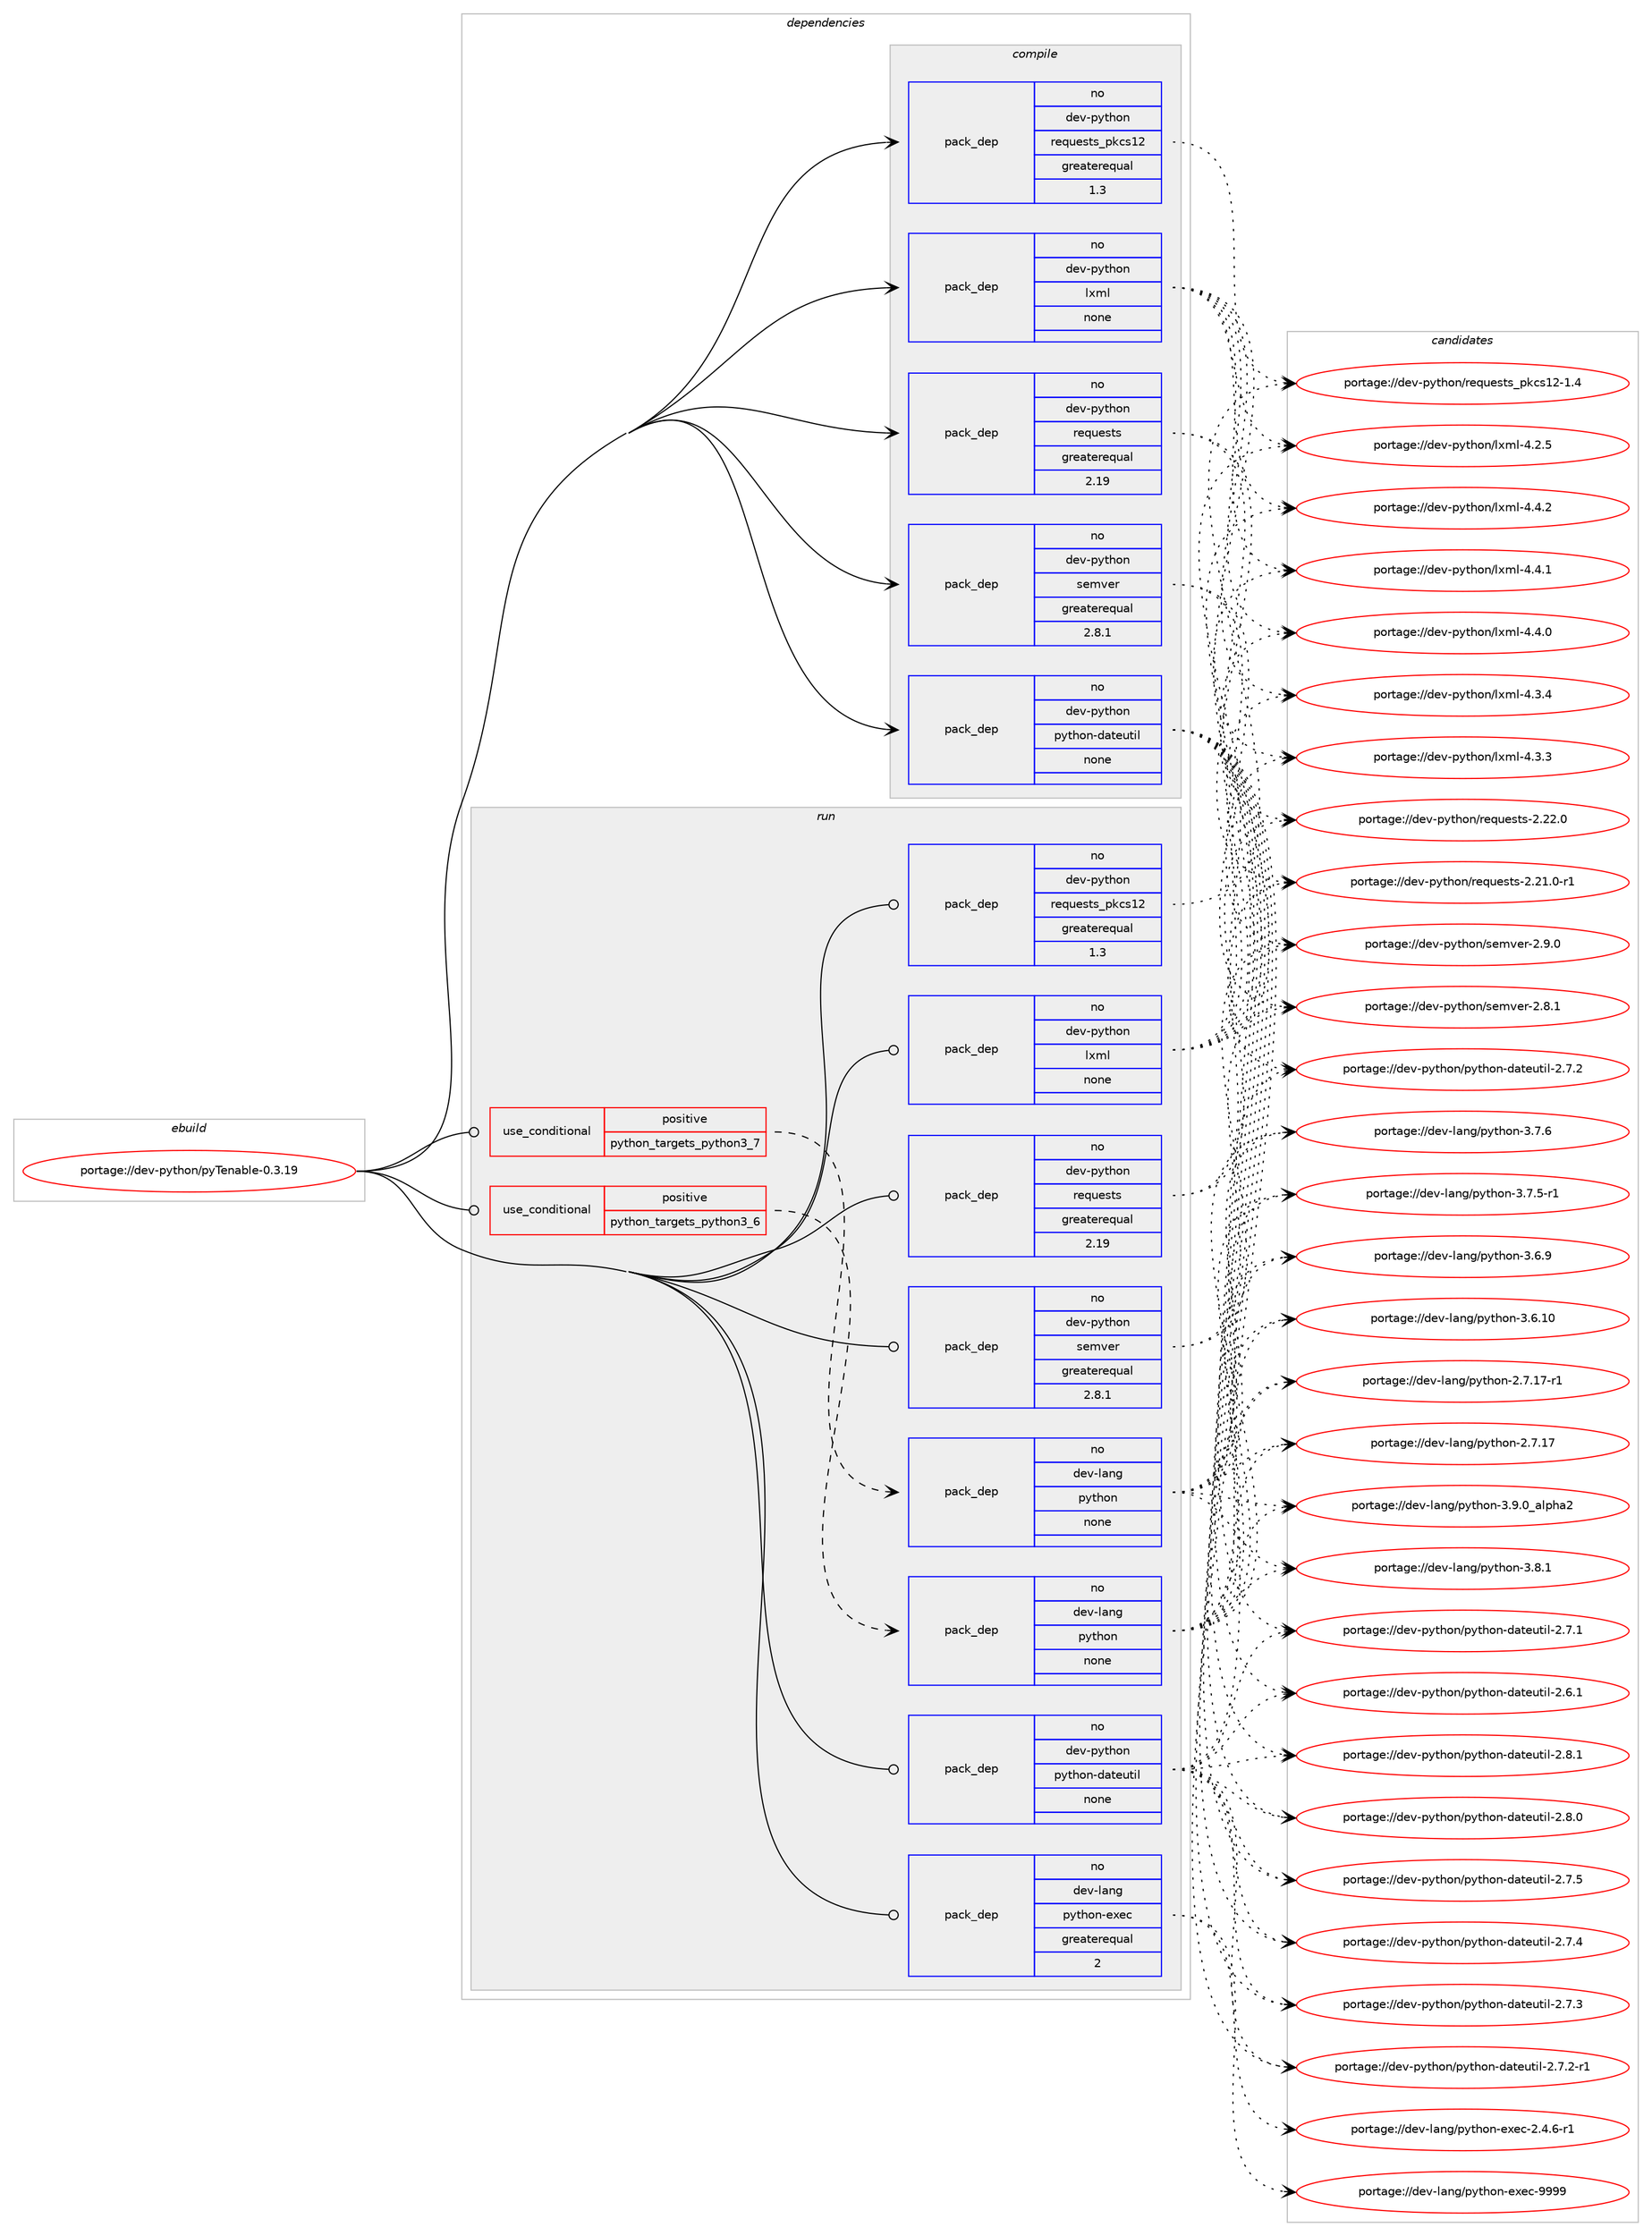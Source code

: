 digraph prolog {

# *************
# Graph options
# *************

newrank=true;
concentrate=true;
compound=true;
graph [rankdir=LR,fontname=Helvetica,fontsize=10,ranksep=1.5];#, ranksep=2.5, nodesep=0.2];
edge  [arrowhead=vee];
node  [fontname=Helvetica,fontsize=10];

# **********
# The ebuild
# **********

subgraph cluster_leftcol {
color=gray;
label=<<i>ebuild</i>>;
id [label="portage://dev-python/pyTenable-0.3.19", color=red, width=4, href="../dev-python/pyTenable-0.3.19.svg"];
}

# ****************
# The dependencies
# ****************

subgraph cluster_midcol {
color=gray;
label=<<i>dependencies</i>>;
subgraph cluster_compile {
fillcolor="#eeeeee";
style=filled;
label=<<i>compile</i>>;
subgraph pack325057 {
dependency440087 [label=<<TABLE BORDER="0" CELLBORDER="1" CELLSPACING="0" CELLPADDING="4" WIDTH="220"><TR><TD ROWSPAN="6" CELLPADDING="30">pack_dep</TD></TR><TR><TD WIDTH="110">no</TD></TR><TR><TD>dev-python</TD></TR><TR><TD>lxml</TD></TR><TR><TD>none</TD></TR><TR><TD></TD></TR></TABLE>>, shape=none, color=blue];
}
id:e -> dependency440087:w [weight=20,style="solid",arrowhead="vee"];
subgraph pack325058 {
dependency440088 [label=<<TABLE BORDER="0" CELLBORDER="1" CELLSPACING="0" CELLPADDING="4" WIDTH="220"><TR><TD ROWSPAN="6" CELLPADDING="30">pack_dep</TD></TR><TR><TD WIDTH="110">no</TD></TR><TR><TD>dev-python</TD></TR><TR><TD>python-dateutil</TD></TR><TR><TD>none</TD></TR><TR><TD></TD></TR></TABLE>>, shape=none, color=blue];
}
id:e -> dependency440088:w [weight=20,style="solid",arrowhead="vee"];
subgraph pack325059 {
dependency440089 [label=<<TABLE BORDER="0" CELLBORDER="1" CELLSPACING="0" CELLPADDING="4" WIDTH="220"><TR><TD ROWSPAN="6" CELLPADDING="30">pack_dep</TD></TR><TR><TD WIDTH="110">no</TD></TR><TR><TD>dev-python</TD></TR><TR><TD>requests</TD></TR><TR><TD>greaterequal</TD></TR><TR><TD>2.19</TD></TR></TABLE>>, shape=none, color=blue];
}
id:e -> dependency440089:w [weight=20,style="solid",arrowhead="vee"];
subgraph pack325060 {
dependency440090 [label=<<TABLE BORDER="0" CELLBORDER="1" CELLSPACING="0" CELLPADDING="4" WIDTH="220"><TR><TD ROWSPAN="6" CELLPADDING="30">pack_dep</TD></TR><TR><TD WIDTH="110">no</TD></TR><TR><TD>dev-python</TD></TR><TR><TD>requests_pkcs12</TD></TR><TR><TD>greaterequal</TD></TR><TR><TD>1.3</TD></TR></TABLE>>, shape=none, color=blue];
}
id:e -> dependency440090:w [weight=20,style="solid",arrowhead="vee"];
subgraph pack325061 {
dependency440091 [label=<<TABLE BORDER="0" CELLBORDER="1" CELLSPACING="0" CELLPADDING="4" WIDTH="220"><TR><TD ROWSPAN="6" CELLPADDING="30">pack_dep</TD></TR><TR><TD WIDTH="110">no</TD></TR><TR><TD>dev-python</TD></TR><TR><TD>semver</TD></TR><TR><TD>greaterequal</TD></TR><TR><TD>2.8.1</TD></TR></TABLE>>, shape=none, color=blue];
}
id:e -> dependency440091:w [weight=20,style="solid",arrowhead="vee"];
}
subgraph cluster_compileandrun {
fillcolor="#eeeeee";
style=filled;
label=<<i>compile and run</i>>;
}
subgraph cluster_run {
fillcolor="#eeeeee";
style=filled;
label=<<i>run</i>>;
subgraph cond110092 {
dependency440092 [label=<<TABLE BORDER="0" CELLBORDER="1" CELLSPACING="0" CELLPADDING="4"><TR><TD ROWSPAN="3" CELLPADDING="10">use_conditional</TD></TR><TR><TD>positive</TD></TR><TR><TD>python_targets_python3_6</TD></TR></TABLE>>, shape=none, color=red];
subgraph pack325062 {
dependency440093 [label=<<TABLE BORDER="0" CELLBORDER="1" CELLSPACING="0" CELLPADDING="4" WIDTH="220"><TR><TD ROWSPAN="6" CELLPADDING="30">pack_dep</TD></TR><TR><TD WIDTH="110">no</TD></TR><TR><TD>dev-lang</TD></TR><TR><TD>python</TD></TR><TR><TD>none</TD></TR><TR><TD></TD></TR></TABLE>>, shape=none, color=blue];
}
dependency440092:e -> dependency440093:w [weight=20,style="dashed",arrowhead="vee"];
}
id:e -> dependency440092:w [weight=20,style="solid",arrowhead="odot"];
subgraph cond110093 {
dependency440094 [label=<<TABLE BORDER="0" CELLBORDER="1" CELLSPACING="0" CELLPADDING="4"><TR><TD ROWSPAN="3" CELLPADDING="10">use_conditional</TD></TR><TR><TD>positive</TD></TR><TR><TD>python_targets_python3_7</TD></TR></TABLE>>, shape=none, color=red];
subgraph pack325063 {
dependency440095 [label=<<TABLE BORDER="0" CELLBORDER="1" CELLSPACING="0" CELLPADDING="4" WIDTH="220"><TR><TD ROWSPAN="6" CELLPADDING="30">pack_dep</TD></TR><TR><TD WIDTH="110">no</TD></TR><TR><TD>dev-lang</TD></TR><TR><TD>python</TD></TR><TR><TD>none</TD></TR><TR><TD></TD></TR></TABLE>>, shape=none, color=blue];
}
dependency440094:e -> dependency440095:w [weight=20,style="dashed",arrowhead="vee"];
}
id:e -> dependency440094:w [weight=20,style="solid",arrowhead="odot"];
subgraph pack325064 {
dependency440096 [label=<<TABLE BORDER="0" CELLBORDER="1" CELLSPACING="0" CELLPADDING="4" WIDTH="220"><TR><TD ROWSPAN="6" CELLPADDING="30">pack_dep</TD></TR><TR><TD WIDTH="110">no</TD></TR><TR><TD>dev-lang</TD></TR><TR><TD>python-exec</TD></TR><TR><TD>greaterequal</TD></TR><TR><TD>2</TD></TR></TABLE>>, shape=none, color=blue];
}
id:e -> dependency440096:w [weight=20,style="solid",arrowhead="odot"];
subgraph pack325065 {
dependency440097 [label=<<TABLE BORDER="0" CELLBORDER="1" CELLSPACING="0" CELLPADDING="4" WIDTH="220"><TR><TD ROWSPAN="6" CELLPADDING="30">pack_dep</TD></TR><TR><TD WIDTH="110">no</TD></TR><TR><TD>dev-python</TD></TR><TR><TD>lxml</TD></TR><TR><TD>none</TD></TR><TR><TD></TD></TR></TABLE>>, shape=none, color=blue];
}
id:e -> dependency440097:w [weight=20,style="solid",arrowhead="odot"];
subgraph pack325066 {
dependency440098 [label=<<TABLE BORDER="0" CELLBORDER="1" CELLSPACING="0" CELLPADDING="4" WIDTH="220"><TR><TD ROWSPAN="6" CELLPADDING="30">pack_dep</TD></TR><TR><TD WIDTH="110">no</TD></TR><TR><TD>dev-python</TD></TR><TR><TD>python-dateutil</TD></TR><TR><TD>none</TD></TR><TR><TD></TD></TR></TABLE>>, shape=none, color=blue];
}
id:e -> dependency440098:w [weight=20,style="solid",arrowhead="odot"];
subgraph pack325067 {
dependency440099 [label=<<TABLE BORDER="0" CELLBORDER="1" CELLSPACING="0" CELLPADDING="4" WIDTH="220"><TR><TD ROWSPAN="6" CELLPADDING="30">pack_dep</TD></TR><TR><TD WIDTH="110">no</TD></TR><TR><TD>dev-python</TD></TR><TR><TD>requests</TD></TR><TR><TD>greaterequal</TD></TR><TR><TD>2.19</TD></TR></TABLE>>, shape=none, color=blue];
}
id:e -> dependency440099:w [weight=20,style="solid",arrowhead="odot"];
subgraph pack325068 {
dependency440100 [label=<<TABLE BORDER="0" CELLBORDER="1" CELLSPACING="0" CELLPADDING="4" WIDTH="220"><TR><TD ROWSPAN="6" CELLPADDING="30">pack_dep</TD></TR><TR><TD WIDTH="110">no</TD></TR><TR><TD>dev-python</TD></TR><TR><TD>requests_pkcs12</TD></TR><TR><TD>greaterequal</TD></TR><TR><TD>1.3</TD></TR></TABLE>>, shape=none, color=blue];
}
id:e -> dependency440100:w [weight=20,style="solid",arrowhead="odot"];
subgraph pack325069 {
dependency440101 [label=<<TABLE BORDER="0" CELLBORDER="1" CELLSPACING="0" CELLPADDING="4" WIDTH="220"><TR><TD ROWSPAN="6" CELLPADDING="30">pack_dep</TD></TR><TR><TD WIDTH="110">no</TD></TR><TR><TD>dev-python</TD></TR><TR><TD>semver</TD></TR><TR><TD>greaterequal</TD></TR><TR><TD>2.8.1</TD></TR></TABLE>>, shape=none, color=blue];
}
id:e -> dependency440101:w [weight=20,style="solid",arrowhead="odot"];
}
}

# **************
# The candidates
# **************

subgraph cluster_choices {
rank=same;
color=gray;
label=<<i>candidates</i>>;

subgraph choice325057 {
color=black;
nodesep=1;
choice1001011184511212111610411111047108120109108455246524650 [label="portage://dev-python/lxml-4.4.2", color=red, width=4,href="../dev-python/lxml-4.4.2.svg"];
choice1001011184511212111610411111047108120109108455246524649 [label="portage://dev-python/lxml-4.4.1", color=red, width=4,href="../dev-python/lxml-4.4.1.svg"];
choice1001011184511212111610411111047108120109108455246524648 [label="portage://dev-python/lxml-4.4.0", color=red, width=4,href="../dev-python/lxml-4.4.0.svg"];
choice1001011184511212111610411111047108120109108455246514652 [label="portage://dev-python/lxml-4.3.4", color=red, width=4,href="../dev-python/lxml-4.3.4.svg"];
choice1001011184511212111610411111047108120109108455246514651 [label="portage://dev-python/lxml-4.3.3", color=red, width=4,href="../dev-python/lxml-4.3.3.svg"];
choice1001011184511212111610411111047108120109108455246504653 [label="portage://dev-python/lxml-4.2.5", color=red, width=4,href="../dev-python/lxml-4.2.5.svg"];
dependency440087:e -> choice1001011184511212111610411111047108120109108455246524650:w [style=dotted,weight="100"];
dependency440087:e -> choice1001011184511212111610411111047108120109108455246524649:w [style=dotted,weight="100"];
dependency440087:e -> choice1001011184511212111610411111047108120109108455246524648:w [style=dotted,weight="100"];
dependency440087:e -> choice1001011184511212111610411111047108120109108455246514652:w [style=dotted,weight="100"];
dependency440087:e -> choice1001011184511212111610411111047108120109108455246514651:w [style=dotted,weight="100"];
dependency440087:e -> choice1001011184511212111610411111047108120109108455246504653:w [style=dotted,weight="100"];
}
subgraph choice325058 {
color=black;
nodesep=1;
choice10010111845112121116104111110471121211161041111104510097116101117116105108455046564649 [label="portage://dev-python/python-dateutil-2.8.1", color=red, width=4,href="../dev-python/python-dateutil-2.8.1.svg"];
choice10010111845112121116104111110471121211161041111104510097116101117116105108455046564648 [label="portage://dev-python/python-dateutil-2.8.0", color=red, width=4,href="../dev-python/python-dateutil-2.8.0.svg"];
choice10010111845112121116104111110471121211161041111104510097116101117116105108455046554653 [label="portage://dev-python/python-dateutil-2.7.5", color=red, width=4,href="../dev-python/python-dateutil-2.7.5.svg"];
choice10010111845112121116104111110471121211161041111104510097116101117116105108455046554652 [label="portage://dev-python/python-dateutil-2.7.4", color=red, width=4,href="../dev-python/python-dateutil-2.7.4.svg"];
choice10010111845112121116104111110471121211161041111104510097116101117116105108455046554651 [label="portage://dev-python/python-dateutil-2.7.3", color=red, width=4,href="../dev-python/python-dateutil-2.7.3.svg"];
choice100101118451121211161041111104711212111610411111045100971161011171161051084550465546504511449 [label="portage://dev-python/python-dateutil-2.7.2-r1", color=red, width=4,href="../dev-python/python-dateutil-2.7.2-r1.svg"];
choice10010111845112121116104111110471121211161041111104510097116101117116105108455046554650 [label="portage://dev-python/python-dateutil-2.7.2", color=red, width=4,href="../dev-python/python-dateutil-2.7.2.svg"];
choice10010111845112121116104111110471121211161041111104510097116101117116105108455046554649 [label="portage://dev-python/python-dateutil-2.7.1", color=red, width=4,href="../dev-python/python-dateutil-2.7.1.svg"];
choice10010111845112121116104111110471121211161041111104510097116101117116105108455046544649 [label="portage://dev-python/python-dateutil-2.6.1", color=red, width=4,href="../dev-python/python-dateutil-2.6.1.svg"];
dependency440088:e -> choice10010111845112121116104111110471121211161041111104510097116101117116105108455046564649:w [style=dotted,weight="100"];
dependency440088:e -> choice10010111845112121116104111110471121211161041111104510097116101117116105108455046564648:w [style=dotted,weight="100"];
dependency440088:e -> choice10010111845112121116104111110471121211161041111104510097116101117116105108455046554653:w [style=dotted,weight="100"];
dependency440088:e -> choice10010111845112121116104111110471121211161041111104510097116101117116105108455046554652:w [style=dotted,weight="100"];
dependency440088:e -> choice10010111845112121116104111110471121211161041111104510097116101117116105108455046554651:w [style=dotted,weight="100"];
dependency440088:e -> choice100101118451121211161041111104711212111610411111045100971161011171161051084550465546504511449:w [style=dotted,weight="100"];
dependency440088:e -> choice10010111845112121116104111110471121211161041111104510097116101117116105108455046554650:w [style=dotted,weight="100"];
dependency440088:e -> choice10010111845112121116104111110471121211161041111104510097116101117116105108455046554649:w [style=dotted,weight="100"];
dependency440088:e -> choice10010111845112121116104111110471121211161041111104510097116101117116105108455046544649:w [style=dotted,weight="100"];
}
subgraph choice325059 {
color=black;
nodesep=1;
choice100101118451121211161041111104711410111311710111511611545504650504648 [label="portage://dev-python/requests-2.22.0", color=red, width=4,href="../dev-python/requests-2.22.0.svg"];
choice1001011184511212111610411111047114101113117101115116115455046504946484511449 [label="portage://dev-python/requests-2.21.0-r1", color=red, width=4,href="../dev-python/requests-2.21.0-r1.svg"];
dependency440089:e -> choice100101118451121211161041111104711410111311710111511611545504650504648:w [style=dotted,weight="100"];
dependency440089:e -> choice1001011184511212111610411111047114101113117101115116115455046504946484511449:w [style=dotted,weight="100"];
}
subgraph choice325060 {
color=black;
nodesep=1;
choice10010111845112121116104111110471141011131171011151161159511210799115495045494652 [label="portage://dev-python/requests_pkcs12-1.4", color=red, width=4,href="../dev-python/requests_pkcs12-1.4.svg"];
dependency440090:e -> choice10010111845112121116104111110471141011131171011151161159511210799115495045494652:w [style=dotted,weight="100"];
}
subgraph choice325061 {
color=black;
nodesep=1;
choice1001011184511212111610411111047115101109118101114455046574648 [label="portage://dev-python/semver-2.9.0", color=red, width=4,href="../dev-python/semver-2.9.0.svg"];
choice1001011184511212111610411111047115101109118101114455046564649 [label="portage://dev-python/semver-2.8.1", color=red, width=4,href="../dev-python/semver-2.8.1.svg"];
dependency440091:e -> choice1001011184511212111610411111047115101109118101114455046574648:w [style=dotted,weight="100"];
dependency440091:e -> choice1001011184511212111610411111047115101109118101114455046564649:w [style=dotted,weight="100"];
}
subgraph choice325062 {
color=black;
nodesep=1;
choice10010111845108971101034711212111610411111045514657464895971081121049750 [label="portage://dev-lang/python-3.9.0_alpha2", color=red, width=4,href="../dev-lang/python-3.9.0_alpha2.svg"];
choice100101118451089711010347112121116104111110455146564649 [label="portage://dev-lang/python-3.8.1", color=red, width=4,href="../dev-lang/python-3.8.1.svg"];
choice100101118451089711010347112121116104111110455146554654 [label="portage://dev-lang/python-3.7.6", color=red, width=4,href="../dev-lang/python-3.7.6.svg"];
choice1001011184510897110103471121211161041111104551465546534511449 [label="portage://dev-lang/python-3.7.5-r1", color=red, width=4,href="../dev-lang/python-3.7.5-r1.svg"];
choice100101118451089711010347112121116104111110455146544657 [label="portage://dev-lang/python-3.6.9", color=red, width=4,href="../dev-lang/python-3.6.9.svg"];
choice10010111845108971101034711212111610411111045514654464948 [label="portage://dev-lang/python-3.6.10", color=red, width=4,href="../dev-lang/python-3.6.10.svg"];
choice100101118451089711010347112121116104111110455046554649554511449 [label="portage://dev-lang/python-2.7.17-r1", color=red, width=4,href="../dev-lang/python-2.7.17-r1.svg"];
choice10010111845108971101034711212111610411111045504655464955 [label="portage://dev-lang/python-2.7.17", color=red, width=4,href="../dev-lang/python-2.7.17.svg"];
dependency440093:e -> choice10010111845108971101034711212111610411111045514657464895971081121049750:w [style=dotted,weight="100"];
dependency440093:e -> choice100101118451089711010347112121116104111110455146564649:w [style=dotted,weight="100"];
dependency440093:e -> choice100101118451089711010347112121116104111110455146554654:w [style=dotted,weight="100"];
dependency440093:e -> choice1001011184510897110103471121211161041111104551465546534511449:w [style=dotted,weight="100"];
dependency440093:e -> choice100101118451089711010347112121116104111110455146544657:w [style=dotted,weight="100"];
dependency440093:e -> choice10010111845108971101034711212111610411111045514654464948:w [style=dotted,weight="100"];
dependency440093:e -> choice100101118451089711010347112121116104111110455046554649554511449:w [style=dotted,weight="100"];
dependency440093:e -> choice10010111845108971101034711212111610411111045504655464955:w [style=dotted,weight="100"];
}
subgraph choice325063 {
color=black;
nodesep=1;
choice10010111845108971101034711212111610411111045514657464895971081121049750 [label="portage://dev-lang/python-3.9.0_alpha2", color=red, width=4,href="../dev-lang/python-3.9.0_alpha2.svg"];
choice100101118451089711010347112121116104111110455146564649 [label="portage://dev-lang/python-3.8.1", color=red, width=4,href="../dev-lang/python-3.8.1.svg"];
choice100101118451089711010347112121116104111110455146554654 [label="portage://dev-lang/python-3.7.6", color=red, width=4,href="../dev-lang/python-3.7.6.svg"];
choice1001011184510897110103471121211161041111104551465546534511449 [label="portage://dev-lang/python-3.7.5-r1", color=red, width=4,href="../dev-lang/python-3.7.5-r1.svg"];
choice100101118451089711010347112121116104111110455146544657 [label="portage://dev-lang/python-3.6.9", color=red, width=4,href="../dev-lang/python-3.6.9.svg"];
choice10010111845108971101034711212111610411111045514654464948 [label="portage://dev-lang/python-3.6.10", color=red, width=4,href="../dev-lang/python-3.6.10.svg"];
choice100101118451089711010347112121116104111110455046554649554511449 [label="portage://dev-lang/python-2.7.17-r1", color=red, width=4,href="../dev-lang/python-2.7.17-r1.svg"];
choice10010111845108971101034711212111610411111045504655464955 [label="portage://dev-lang/python-2.7.17", color=red, width=4,href="../dev-lang/python-2.7.17.svg"];
dependency440095:e -> choice10010111845108971101034711212111610411111045514657464895971081121049750:w [style=dotted,weight="100"];
dependency440095:e -> choice100101118451089711010347112121116104111110455146564649:w [style=dotted,weight="100"];
dependency440095:e -> choice100101118451089711010347112121116104111110455146554654:w [style=dotted,weight="100"];
dependency440095:e -> choice1001011184510897110103471121211161041111104551465546534511449:w [style=dotted,weight="100"];
dependency440095:e -> choice100101118451089711010347112121116104111110455146544657:w [style=dotted,weight="100"];
dependency440095:e -> choice10010111845108971101034711212111610411111045514654464948:w [style=dotted,weight="100"];
dependency440095:e -> choice100101118451089711010347112121116104111110455046554649554511449:w [style=dotted,weight="100"];
dependency440095:e -> choice10010111845108971101034711212111610411111045504655464955:w [style=dotted,weight="100"];
}
subgraph choice325064 {
color=black;
nodesep=1;
choice10010111845108971101034711212111610411111045101120101994557575757 [label="portage://dev-lang/python-exec-9999", color=red, width=4,href="../dev-lang/python-exec-9999.svg"];
choice10010111845108971101034711212111610411111045101120101994550465246544511449 [label="portage://dev-lang/python-exec-2.4.6-r1", color=red, width=4,href="../dev-lang/python-exec-2.4.6-r1.svg"];
dependency440096:e -> choice10010111845108971101034711212111610411111045101120101994557575757:w [style=dotted,weight="100"];
dependency440096:e -> choice10010111845108971101034711212111610411111045101120101994550465246544511449:w [style=dotted,weight="100"];
}
subgraph choice325065 {
color=black;
nodesep=1;
choice1001011184511212111610411111047108120109108455246524650 [label="portage://dev-python/lxml-4.4.2", color=red, width=4,href="../dev-python/lxml-4.4.2.svg"];
choice1001011184511212111610411111047108120109108455246524649 [label="portage://dev-python/lxml-4.4.1", color=red, width=4,href="../dev-python/lxml-4.4.1.svg"];
choice1001011184511212111610411111047108120109108455246524648 [label="portage://dev-python/lxml-4.4.0", color=red, width=4,href="../dev-python/lxml-4.4.0.svg"];
choice1001011184511212111610411111047108120109108455246514652 [label="portage://dev-python/lxml-4.3.4", color=red, width=4,href="../dev-python/lxml-4.3.4.svg"];
choice1001011184511212111610411111047108120109108455246514651 [label="portage://dev-python/lxml-4.3.3", color=red, width=4,href="../dev-python/lxml-4.3.3.svg"];
choice1001011184511212111610411111047108120109108455246504653 [label="portage://dev-python/lxml-4.2.5", color=red, width=4,href="../dev-python/lxml-4.2.5.svg"];
dependency440097:e -> choice1001011184511212111610411111047108120109108455246524650:w [style=dotted,weight="100"];
dependency440097:e -> choice1001011184511212111610411111047108120109108455246524649:w [style=dotted,weight="100"];
dependency440097:e -> choice1001011184511212111610411111047108120109108455246524648:w [style=dotted,weight="100"];
dependency440097:e -> choice1001011184511212111610411111047108120109108455246514652:w [style=dotted,weight="100"];
dependency440097:e -> choice1001011184511212111610411111047108120109108455246514651:w [style=dotted,weight="100"];
dependency440097:e -> choice1001011184511212111610411111047108120109108455246504653:w [style=dotted,weight="100"];
}
subgraph choice325066 {
color=black;
nodesep=1;
choice10010111845112121116104111110471121211161041111104510097116101117116105108455046564649 [label="portage://dev-python/python-dateutil-2.8.1", color=red, width=4,href="../dev-python/python-dateutil-2.8.1.svg"];
choice10010111845112121116104111110471121211161041111104510097116101117116105108455046564648 [label="portage://dev-python/python-dateutil-2.8.0", color=red, width=4,href="../dev-python/python-dateutil-2.8.0.svg"];
choice10010111845112121116104111110471121211161041111104510097116101117116105108455046554653 [label="portage://dev-python/python-dateutil-2.7.5", color=red, width=4,href="../dev-python/python-dateutil-2.7.5.svg"];
choice10010111845112121116104111110471121211161041111104510097116101117116105108455046554652 [label="portage://dev-python/python-dateutil-2.7.4", color=red, width=4,href="../dev-python/python-dateutil-2.7.4.svg"];
choice10010111845112121116104111110471121211161041111104510097116101117116105108455046554651 [label="portage://dev-python/python-dateutil-2.7.3", color=red, width=4,href="../dev-python/python-dateutil-2.7.3.svg"];
choice100101118451121211161041111104711212111610411111045100971161011171161051084550465546504511449 [label="portage://dev-python/python-dateutil-2.7.2-r1", color=red, width=4,href="../dev-python/python-dateutil-2.7.2-r1.svg"];
choice10010111845112121116104111110471121211161041111104510097116101117116105108455046554650 [label="portage://dev-python/python-dateutil-2.7.2", color=red, width=4,href="../dev-python/python-dateutil-2.7.2.svg"];
choice10010111845112121116104111110471121211161041111104510097116101117116105108455046554649 [label="portage://dev-python/python-dateutil-2.7.1", color=red, width=4,href="../dev-python/python-dateutil-2.7.1.svg"];
choice10010111845112121116104111110471121211161041111104510097116101117116105108455046544649 [label="portage://dev-python/python-dateutil-2.6.1", color=red, width=4,href="../dev-python/python-dateutil-2.6.1.svg"];
dependency440098:e -> choice10010111845112121116104111110471121211161041111104510097116101117116105108455046564649:w [style=dotted,weight="100"];
dependency440098:e -> choice10010111845112121116104111110471121211161041111104510097116101117116105108455046564648:w [style=dotted,weight="100"];
dependency440098:e -> choice10010111845112121116104111110471121211161041111104510097116101117116105108455046554653:w [style=dotted,weight="100"];
dependency440098:e -> choice10010111845112121116104111110471121211161041111104510097116101117116105108455046554652:w [style=dotted,weight="100"];
dependency440098:e -> choice10010111845112121116104111110471121211161041111104510097116101117116105108455046554651:w [style=dotted,weight="100"];
dependency440098:e -> choice100101118451121211161041111104711212111610411111045100971161011171161051084550465546504511449:w [style=dotted,weight="100"];
dependency440098:e -> choice10010111845112121116104111110471121211161041111104510097116101117116105108455046554650:w [style=dotted,weight="100"];
dependency440098:e -> choice10010111845112121116104111110471121211161041111104510097116101117116105108455046554649:w [style=dotted,weight="100"];
dependency440098:e -> choice10010111845112121116104111110471121211161041111104510097116101117116105108455046544649:w [style=dotted,weight="100"];
}
subgraph choice325067 {
color=black;
nodesep=1;
choice100101118451121211161041111104711410111311710111511611545504650504648 [label="portage://dev-python/requests-2.22.0", color=red, width=4,href="../dev-python/requests-2.22.0.svg"];
choice1001011184511212111610411111047114101113117101115116115455046504946484511449 [label="portage://dev-python/requests-2.21.0-r1", color=red, width=4,href="../dev-python/requests-2.21.0-r1.svg"];
dependency440099:e -> choice100101118451121211161041111104711410111311710111511611545504650504648:w [style=dotted,weight="100"];
dependency440099:e -> choice1001011184511212111610411111047114101113117101115116115455046504946484511449:w [style=dotted,weight="100"];
}
subgraph choice325068 {
color=black;
nodesep=1;
choice10010111845112121116104111110471141011131171011151161159511210799115495045494652 [label="portage://dev-python/requests_pkcs12-1.4", color=red, width=4,href="../dev-python/requests_pkcs12-1.4.svg"];
dependency440100:e -> choice10010111845112121116104111110471141011131171011151161159511210799115495045494652:w [style=dotted,weight="100"];
}
subgraph choice325069 {
color=black;
nodesep=1;
choice1001011184511212111610411111047115101109118101114455046574648 [label="portage://dev-python/semver-2.9.0", color=red, width=4,href="../dev-python/semver-2.9.0.svg"];
choice1001011184511212111610411111047115101109118101114455046564649 [label="portage://dev-python/semver-2.8.1", color=red, width=4,href="../dev-python/semver-2.8.1.svg"];
dependency440101:e -> choice1001011184511212111610411111047115101109118101114455046574648:w [style=dotted,weight="100"];
dependency440101:e -> choice1001011184511212111610411111047115101109118101114455046564649:w [style=dotted,weight="100"];
}
}

}
